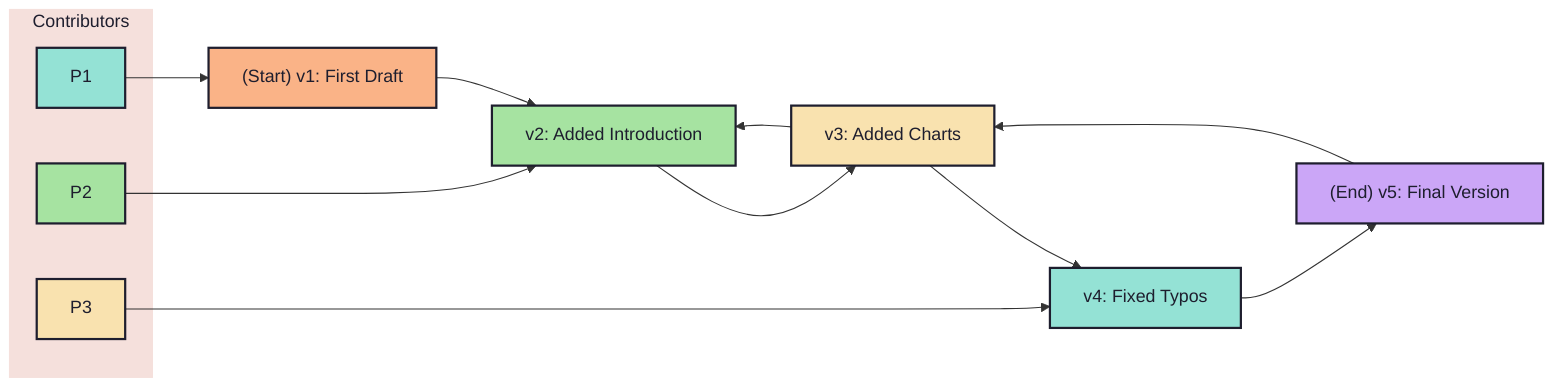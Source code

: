 flowchart LR
  subgraph Contributors
    style Contributors fill:#f5e0dc,stroke:none,color:#1e1e2e
    P1
    P2
    P3
  end

  A["(Start) v1: First Draft"] --> B[v2: Added Introduction]
  B --> C[v3: Added Charts]
  C --> D[v4: Fixed Typos]
  D --> E["(End) v5: Final Version"]
  E --> C
  C --> B

  P1 --> A
  P2 --> B
  P3 --> D

  style A fill:#fab387,stroke:#1e1e2e,stroke-width:2px,color:#1e1e2e
  style B fill:#a6e3a1,stroke:#1e1e2e,stroke-width:2px,color:#1e1e2e
  style C fill:#f9e2af,stroke:#1e1e2e,stroke-width:2px,color:#1e1e2e
  style D fill:#94e2d5,stroke:#1e1e2e,stroke-width:2px,color:#1e1e2e
  style E fill:#cba6f7,stroke:#1e1e2e,stroke-width:2px,color:#1e1e2e
  style P1 fill:#94e2d5,stroke:#1e1e2e,stroke-width:2px,color:#1e1e2e
  style P2 fill:#a6e3a1,stroke:#1e1e2e,stroke-width:2px,color:#1e1e2e
  style P3 fill:#f9e2af,stroke:#1e1e2e,stroke-width:2px,color:#1e1e2e